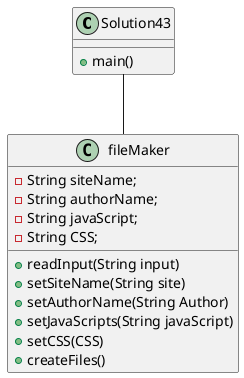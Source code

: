 @startuml
'https://plantuml.com/sequence-diagram

class Solution43{
	+main()
	'fileMaker fM = new fileMaker()
	'fM.readInput();
	'fM.setSiteName();
	'fM.readInput();
    'fM.setAuthorName():
    'fM.readInput();
   	'fM.setJavaScript();
    'fM.readInput();
    'fM.setCSS();
	'fM.createFiles()
}


class fileMaker {
	-String siteName;
	-String authorName;
	-String javaScript;
	-String CSS;
	+readInput(String input)
	+setSiteName(String site)
	+setAuthorName(String Author)
	+setJavaScripts(String javaScript)
	+setCSS(CSS)
	+createFiles()

}

Solution43 -- fileMaker
@enduml